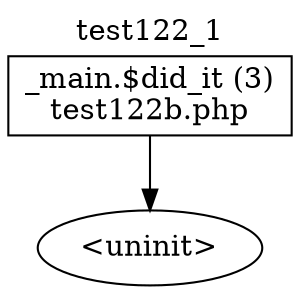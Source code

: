 digraph cfg {
  label="test122_1";
  labelloc=t;
  n1 [shape=box, label="_main.$did_it (3)\ntest122b.php"];
  n2 [shape=ellipse, label="<uninit>"];
  n1 -> n2;
}
